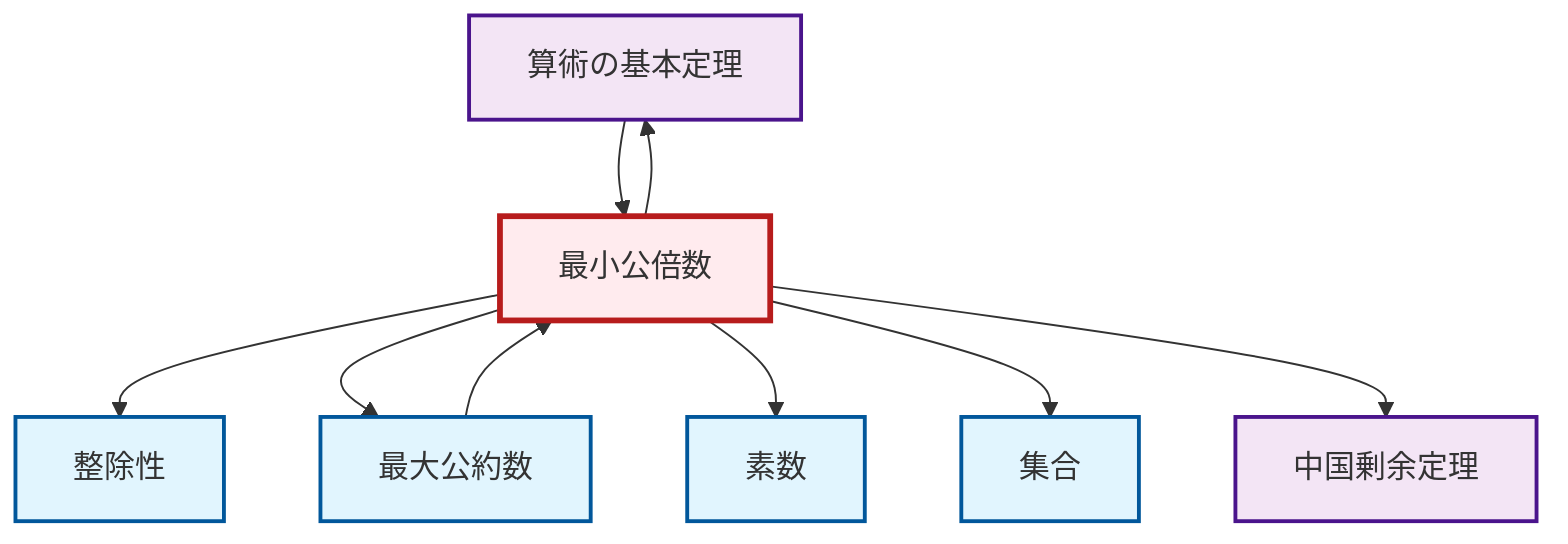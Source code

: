 graph TD
    classDef definition fill:#e1f5fe,stroke:#01579b,stroke-width:2px
    classDef theorem fill:#f3e5f5,stroke:#4a148c,stroke-width:2px
    classDef axiom fill:#fff3e0,stroke:#e65100,stroke-width:2px
    classDef example fill:#e8f5e9,stroke:#1b5e20,stroke-width:2px
    classDef current fill:#ffebee,stroke:#b71c1c,stroke-width:3px
    thm-fundamental-arithmetic["算術の基本定理"]:::theorem
    def-set["集合"]:::definition
    def-gcd["最大公約数"]:::definition
    def-divisibility["整除性"]:::definition
    thm-chinese-remainder["中国剰余定理"]:::theorem
    def-prime["素数"]:::definition
    def-lcm["最小公倍数"]:::definition
    def-lcm --> thm-fundamental-arithmetic
    def-lcm --> def-divisibility
    thm-fundamental-arithmetic --> def-lcm
    def-gcd --> def-lcm
    def-lcm --> def-gcd
    def-lcm --> def-prime
    def-lcm --> def-set
    def-lcm --> thm-chinese-remainder
    class def-lcm current